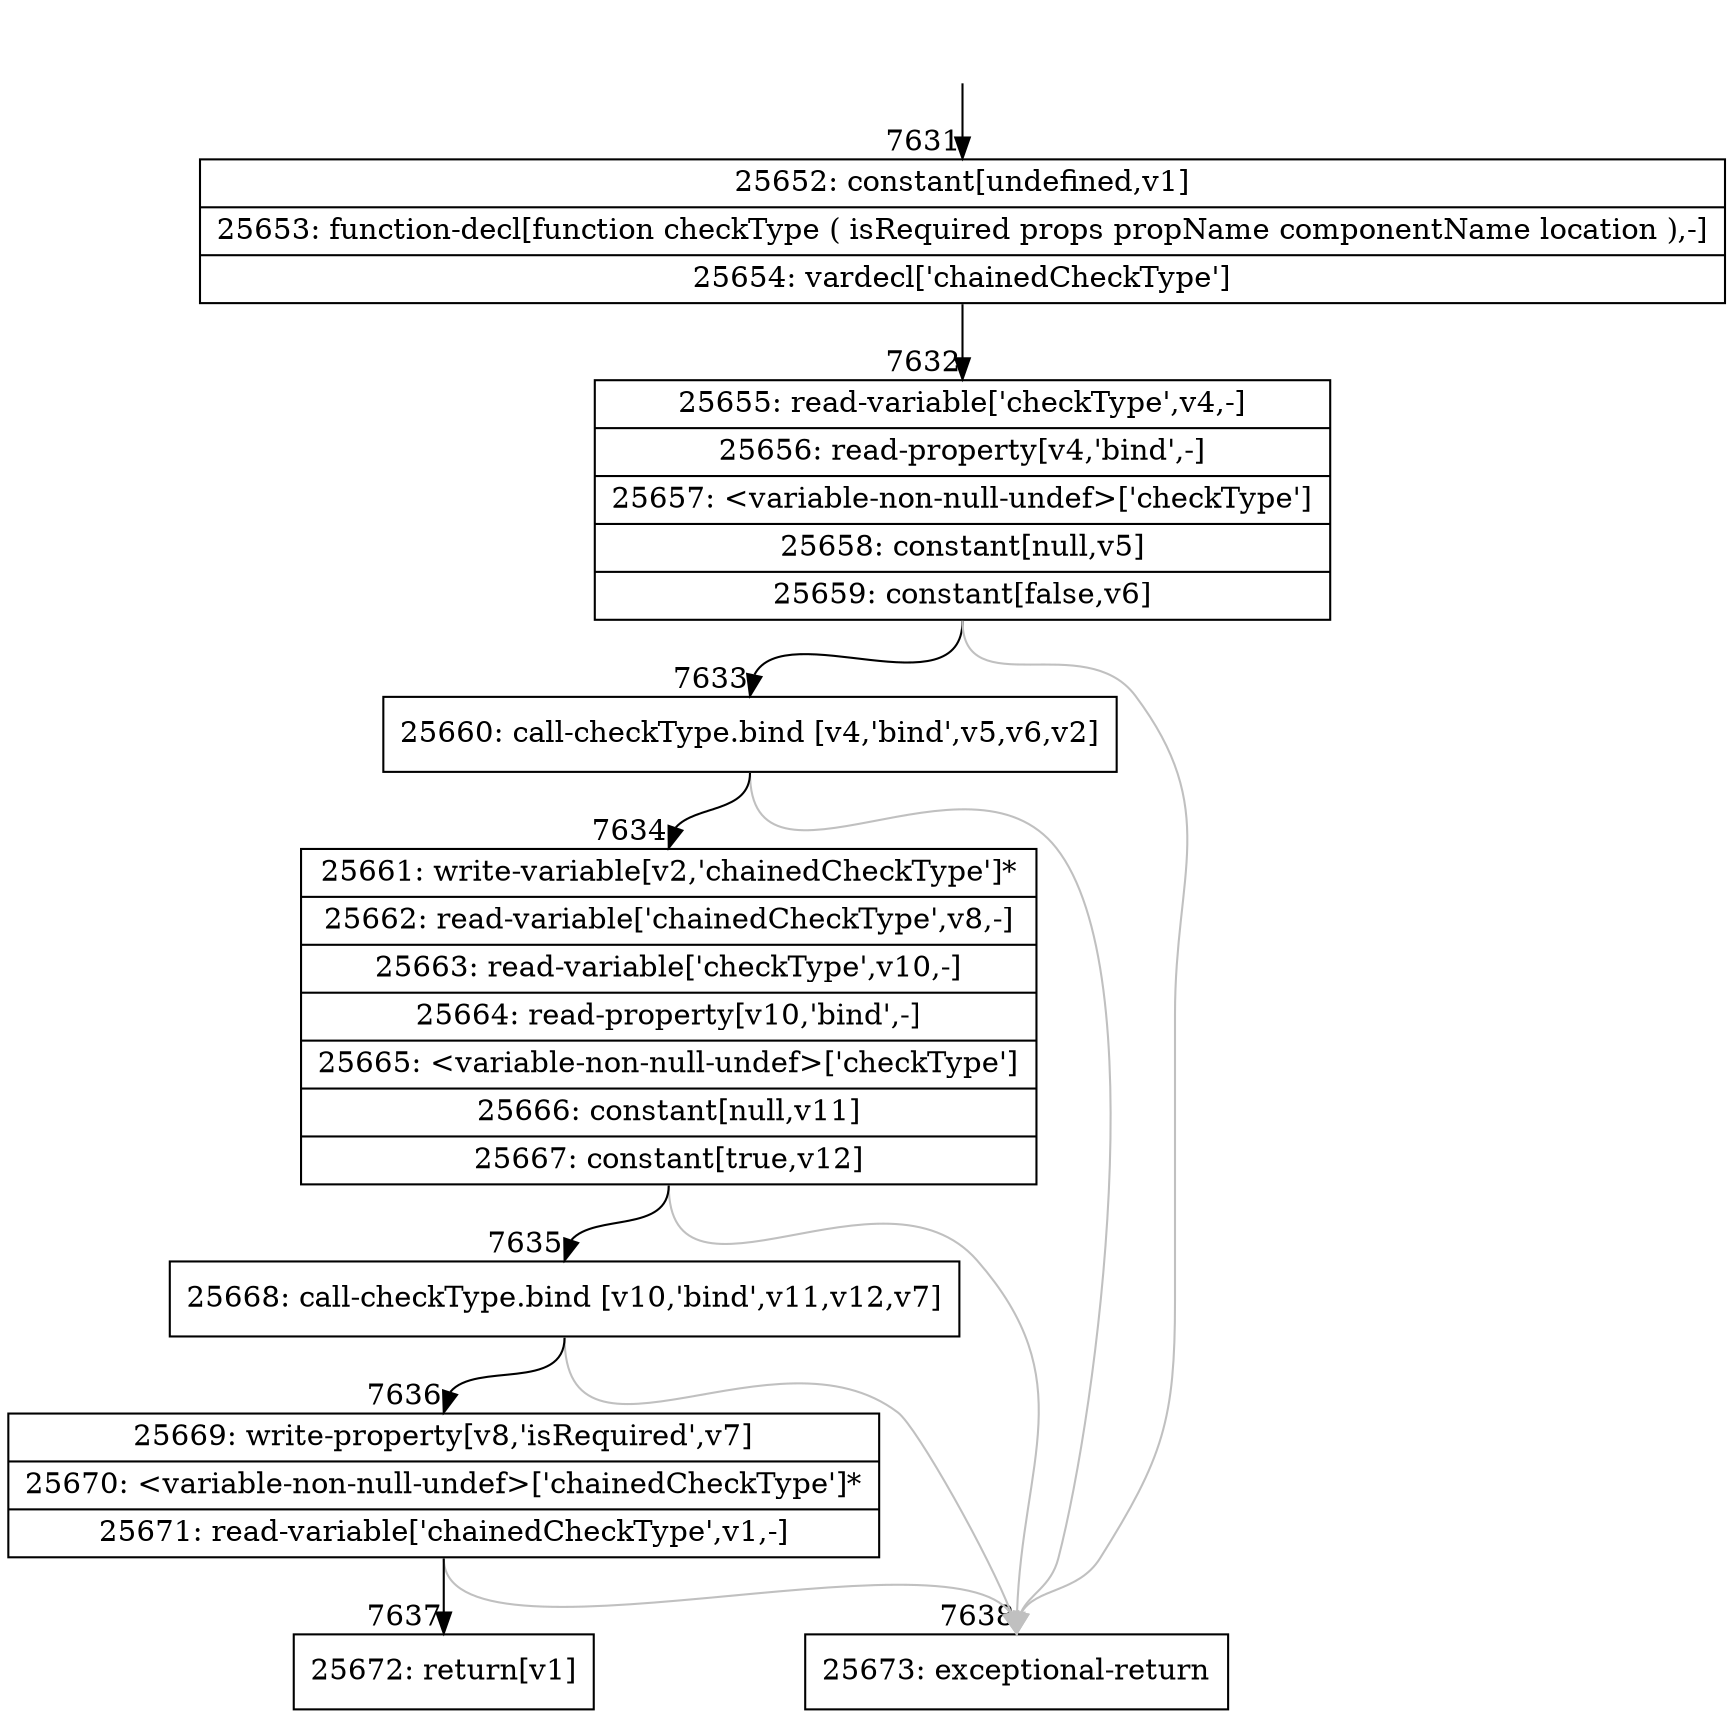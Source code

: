 digraph {
rankdir="TD"
BB_entry538[shape=none,label=""];
BB_entry538 -> BB7631 [tailport=s, headport=n, headlabel="    7631"]
BB7631 [shape=record label="{25652: constant[undefined,v1]|25653: function-decl[function checkType ( isRequired props propName componentName location ),-]|25654: vardecl['chainedCheckType']}" ] 
BB7631 -> BB7632 [tailport=s, headport=n, headlabel="      7632"]
BB7632 [shape=record label="{25655: read-variable['checkType',v4,-]|25656: read-property[v4,'bind',-]|25657: \<variable-non-null-undef\>['checkType']|25658: constant[null,v5]|25659: constant[false,v6]}" ] 
BB7632 -> BB7633 [tailport=s, headport=n, headlabel="      7633"]
BB7632 -> BB7638 [tailport=s, headport=n, color=gray, headlabel="      7638"]
BB7633 [shape=record label="{25660: call-checkType.bind [v4,'bind',v5,v6,v2]}" ] 
BB7633 -> BB7634 [tailport=s, headport=n, headlabel="      7634"]
BB7633 -> BB7638 [tailport=s, headport=n, color=gray]
BB7634 [shape=record label="{25661: write-variable[v2,'chainedCheckType']*|25662: read-variable['chainedCheckType',v8,-]|25663: read-variable['checkType',v10,-]|25664: read-property[v10,'bind',-]|25665: \<variable-non-null-undef\>['checkType']|25666: constant[null,v11]|25667: constant[true,v12]}" ] 
BB7634 -> BB7635 [tailport=s, headport=n, headlabel="      7635"]
BB7634 -> BB7638 [tailport=s, headport=n, color=gray]
BB7635 [shape=record label="{25668: call-checkType.bind [v10,'bind',v11,v12,v7]}" ] 
BB7635 -> BB7636 [tailport=s, headport=n, headlabel="      7636"]
BB7635 -> BB7638 [tailport=s, headport=n, color=gray]
BB7636 [shape=record label="{25669: write-property[v8,'isRequired',v7]|25670: \<variable-non-null-undef\>['chainedCheckType']*|25671: read-variable['chainedCheckType',v1,-]}" ] 
BB7636 -> BB7637 [tailport=s, headport=n, headlabel="      7637"]
BB7636 -> BB7638 [tailport=s, headport=n, color=gray]
BB7637 [shape=record label="{25672: return[v1]}" ] 
BB7638 [shape=record label="{25673: exceptional-return}" ] 
//#$~ 13584
}
